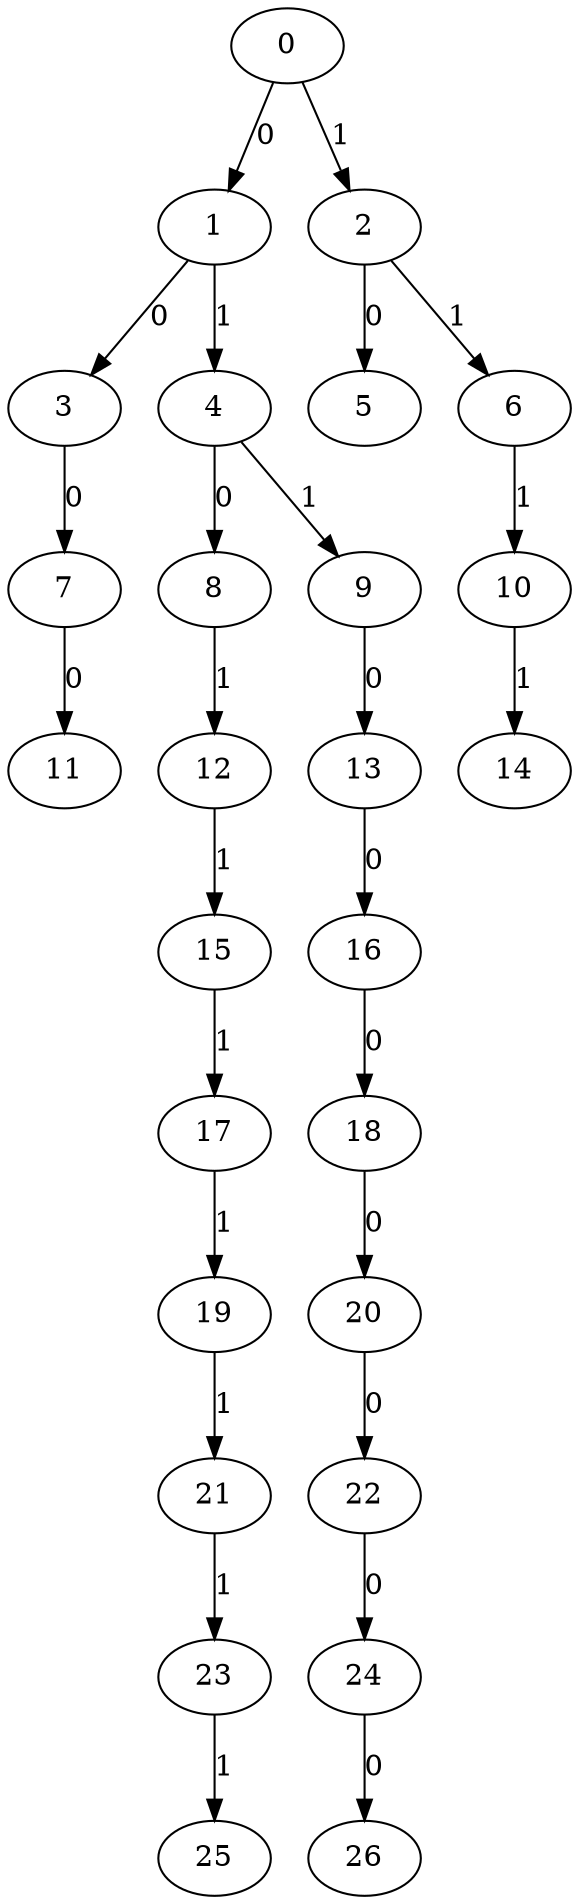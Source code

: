 digraph G {
	0 -> 1  [label="0 "];
	0 -> 2  [label="1 "];
	1 -> 3  [label="0 "];
	1 -> 4  [label="1 "];
	2 -> 5  [label="0 "];
	2 -> 6  [label="1 "];
	3 -> 7  [label="0 "];
	4 -> 8  [label="0 "];
	4 -> 9  [label="1 "];
	6 -> 10  [label="1 "];
	7 -> 11  [label="0 "];
	8 -> 12  [label="1 "];
	9 -> 13  [label="0 "];
	10 -> 14  [label="1 "];
	12 -> 15  [label="1 "];
	13 -> 16  [label="0 "];
	15 -> 17  [label="1 "];
	16 -> 18  [label="0 "];
	17 -> 19  [label="1 "];
	18 -> 20  [label="0 "];
	19 -> 21  [label="1 "];
	20 -> 22  [label="0 "];
	21 -> 23  [label="1 "];
	22 -> 24  [label="0 "];
	23 -> 25  [label="1 "];
	24 -> 26  [label="0 "];
}